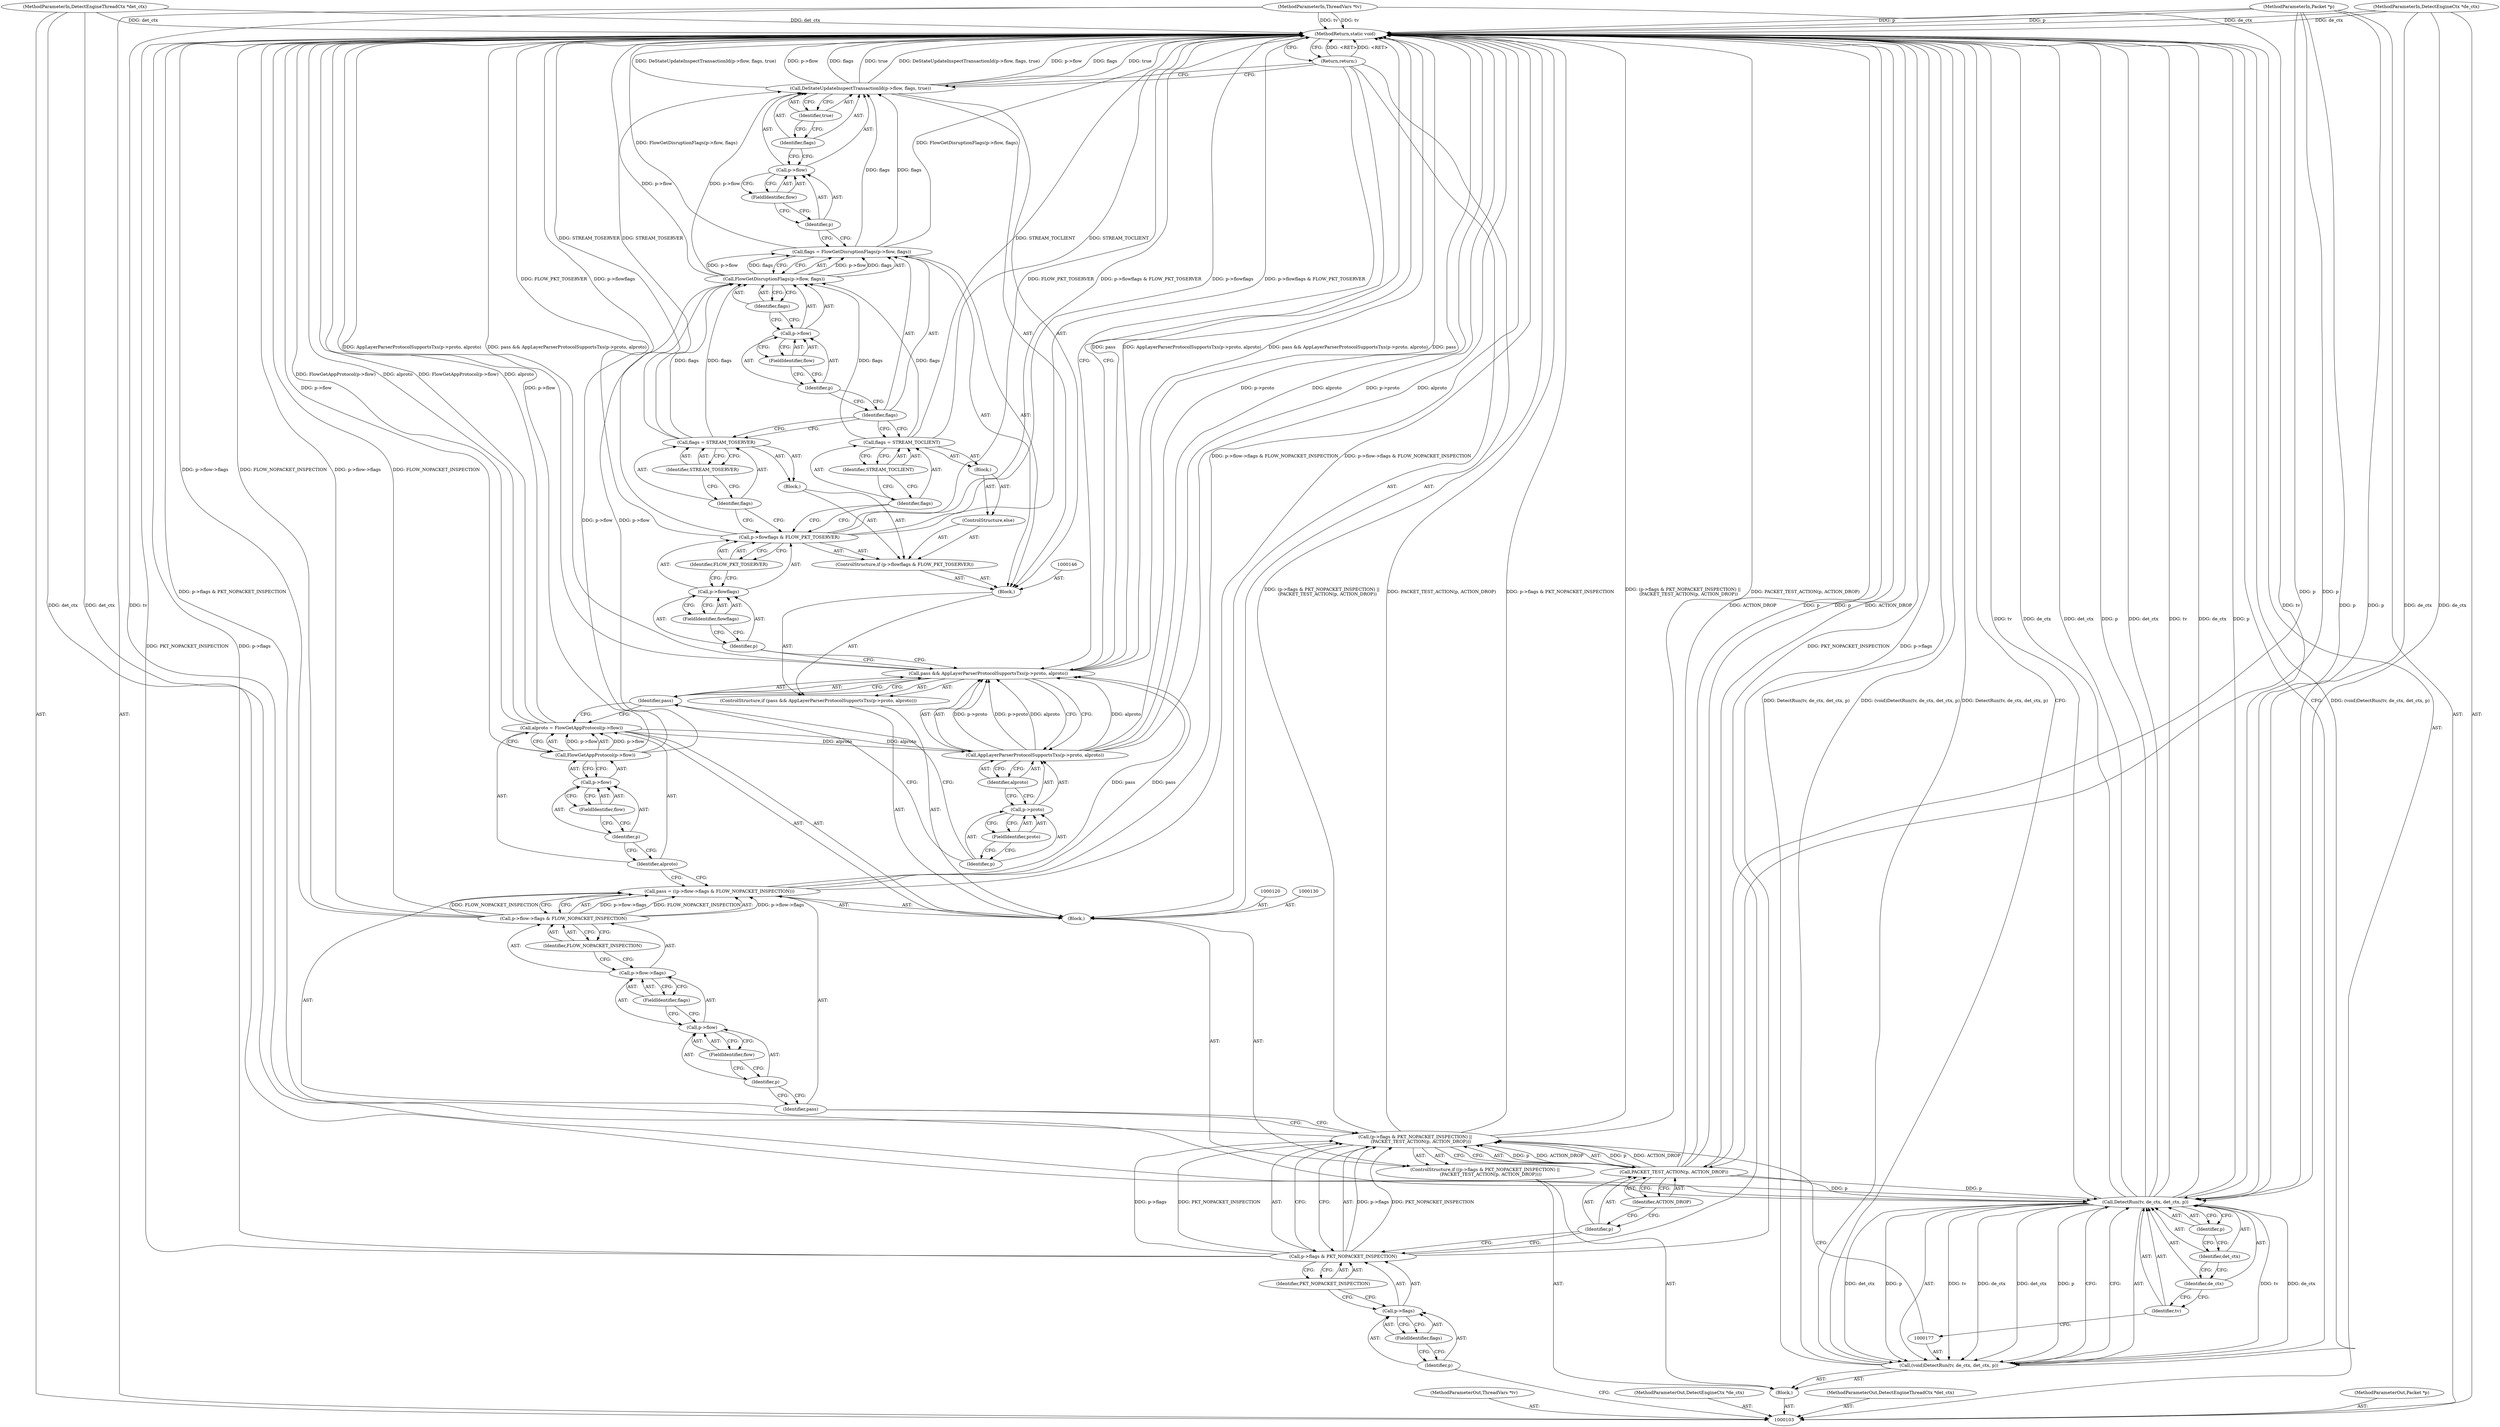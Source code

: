 digraph "1_suricata_e1ef57c848bbe4e567d5d4b66d346a742e3f77a1" {
"1000183" [label="(MethodReturn,static void)"];
"1000104" [label="(MethodParameterIn,ThreadVars *tv)"];
"1000257" [label="(MethodParameterOut,ThreadVars *tv)"];
"1000121" [label="(Call,pass = ((p->flow->flags & FLOW_NOPACKET_INSPECTION)))"];
"1000122" [label="(Identifier,pass)"];
"1000123" [label="(Call,p->flow->flags & FLOW_NOPACKET_INSPECTION)"];
"1000124" [label="(Call,p->flow->flags)"];
"1000125" [label="(Call,p->flow)"];
"1000126" [label="(Identifier,p)"];
"1000127" [label="(FieldIdentifier,flow)"];
"1000128" [label="(FieldIdentifier,flags)"];
"1000129" [label="(Identifier,FLOW_NOPACKET_INSPECTION)"];
"1000131" [label="(Call,alproto = FlowGetAppProtocol(p->flow))"];
"1000132" [label="(Identifier,alproto)"];
"1000133" [label="(Call,FlowGetAppProtocol(p->flow))"];
"1000134" [label="(Call,p->flow)"];
"1000135" [label="(Identifier,p)"];
"1000136" [label="(FieldIdentifier,flow)"];
"1000119" [label="(Block,)"];
"1000138" [label="(Call,pass && AppLayerParserProtocolSupportsTxs(p->proto, alproto))"];
"1000139" [label="(Identifier,pass)"];
"1000140" [label="(Call,AppLayerParserProtocolSupportsTxs(p->proto, alproto))"];
"1000141" [label="(Call,p->proto)"];
"1000142" [label="(Identifier,p)"];
"1000143" [label="(FieldIdentifier,proto)"];
"1000144" [label="(Identifier,alproto)"];
"1000137" [label="(ControlStructure,if (pass && AppLayerParserProtocolSupportsTxs(p->proto, alproto)))"];
"1000145" [label="(Block,)"];
"1000147" [label="(ControlStructure,if (p->flowflags & FLOW_PKT_TOSERVER))"];
"1000148" [label="(Call,p->flowflags & FLOW_PKT_TOSERVER)"];
"1000149" [label="(Call,p->flowflags)"];
"1000150" [label="(Identifier,p)"];
"1000151" [label="(FieldIdentifier,flowflags)"];
"1000152" [label="(Identifier,FLOW_PKT_TOSERVER)"];
"1000153" [label="(Block,)"];
"1000154" [label="(Call,flags = STREAM_TOSERVER)"];
"1000155" [label="(Identifier,flags)"];
"1000156" [label="(Identifier,STREAM_TOSERVER)"];
"1000157" [label="(ControlStructure,else)"];
"1000158" [label="(Block,)"];
"1000159" [label="(Call,flags = STREAM_TOCLIENT)"];
"1000160" [label="(Identifier,flags)"];
"1000161" [label="(Identifier,STREAM_TOCLIENT)"];
"1000105" [label="(MethodParameterIn,DetectEngineCtx *de_ctx)"];
"1000258" [label="(MethodParameterOut,DetectEngineCtx *de_ctx)"];
"1000106" [label="(MethodParameterIn,DetectEngineThreadCtx *det_ctx)"];
"1000259" [label="(MethodParameterOut,DetectEngineThreadCtx *det_ctx)"];
"1000162" [label="(Call,flags = FlowGetDisruptionFlags(p->flow, flags))"];
"1000163" [label="(Identifier,flags)"];
"1000164" [label="(Call,FlowGetDisruptionFlags(p->flow, flags))"];
"1000165" [label="(Call,p->flow)"];
"1000166" [label="(Identifier,p)"];
"1000167" [label="(FieldIdentifier,flow)"];
"1000168" [label="(Identifier,flags)"];
"1000169" [label="(Call,DeStateUpdateInspectTransactionId(p->flow, flags, true))"];
"1000170" [label="(Call,p->flow)"];
"1000171" [label="(Identifier,p)"];
"1000172" [label="(FieldIdentifier,flow)"];
"1000173" [label="(Identifier,flags)"];
"1000174" [label="(Identifier,true)"];
"1000175" [label="(Return,return;)"];
"1000178" [label="(Call,DetectRun(tv, de_ctx, det_ctx, p))"];
"1000179" [label="(Identifier,tv)"];
"1000180" [label="(Identifier,de_ctx)"];
"1000181" [label="(Identifier,det_ctx)"];
"1000176" [label="(Call,(void)DetectRun(tv, de_ctx, det_ctx, p))"];
"1000182" [label="(Identifier,p)"];
"1000107" [label="(MethodParameterIn,Packet *p)"];
"1000260" [label="(MethodParameterOut,Packet *p)"];
"1000108" [label="(Block,)"];
"1000114" [label="(FieldIdentifier,flags)"];
"1000115" [label="(Identifier,PKT_NOPACKET_INSPECTION)"];
"1000109" [label="(ControlStructure,if ((p->flags & PKT_NOPACKET_INSPECTION) ||\n        (PACKET_TEST_ACTION(p, ACTION_DROP))))"];
"1000110" [label="(Call,(p->flags & PKT_NOPACKET_INSPECTION) ||\n        (PACKET_TEST_ACTION(p, ACTION_DROP)))"];
"1000111" [label="(Call,p->flags & PKT_NOPACKET_INSPECTION)"];
"1000112" [label="(Call,p->flags)"];
"1000113" [label="(Identifier,p)"];
"1000117" [label="(Identifier,p)"];
"1000118" [label="(Identifier,ACTION_DROP)"];
"1000116" [label="(Call,PACKET_TEST_ACTION(p, ACTION_DROP))"];
"1000183" -> "1000103"  [label="AST: "];
"1000183" -> "1000175"  [label="CFG: "];
"1000183" -> "1000176"  [label="CFG: "];
"1000162" -> "1000183"  [label="DDG: FlowGetDisruptionFlags(p->flow, flags)"];
"1000107" -> "1000183"  [label="DDG: p"];
"1000169" -> "1000183"  [label="DDG: DeStateUpdateInspectTransactionId(p->flow, flags, true)"];
"1000169" -> "1000183"  [label="DDG: p->flow"];
"1000169" -> "1000183"  [label="DDG: flags"];
"1000169" -> "1000183"  [label="DDG: true"];
"1000105" -> "1000183"  [label="DDG: de_ctx"];
"1000178" -> "1000183"  [label="DDG: det_ctx"];
"1000178" -> "1000183"  [label="DDG: p"];
"1000178" -> "1000183"  [label="DDG: tv"];
"1000178" -> "1000183"  [label="DDG: de_ctx"];
"1000116" -> "1000183"  [label="DDG: ACTION_DROP"];
"1000116" -> "1000183"  [label="DDG: p"];
"1000176" -> "1000183"  [label="DDG: DetectRun(tv, de_ctx, det_ctx, p)"];
"1000176" -> "1000183"  [label="DDG: (void)DetectRun(tv, de_ctx, det_ctx, p)"];
"1000104" -> "1000183"  [label="DDG: tv"];
"1000121" -> "1000183"  [label="DDG: p->flow->flags & FLOW_NOPACKET_INSPECTION"];
"1000131" -> "1000183"  [label="DDG: alproto"];
"1000131" -> "1000183"  [label="DDG: FlowGetAppProtocol(p->flow)"];
"1000140" -> "1000183"  [label="DDG: p->proto"];
"1000140" -> "1000183"  [label="DDG: alproto"];
"1000138" -> "1000183"  [label="DDG: pass"];
"1000138" -> "1000183"  [label="DDG: AppLayerParserProtocolSupportsTxs(p->proto, alproto)"];
"1000138" -> "1000183"  [label="DDG: pass && AppLayerParserProtocolSupportsTxs(p->proto, alproto)"];
"1000148" -> "1000183"  [label="DDG: FLOW_PKT_TOSERVER"];
"1000148" -> "1000183"  [label="DDG: p->flowflags"];
"1000148" -> "1000183"  [label="DDG: p->flowflags & FLOW_PKT_TOSERVER"];
"1000123" -> "1000183"  [label="DDG: FLOW_NOPACKET_INSPECTION"];
"1000123" -> "1000183"  [label="DDG: p->flow->flags"];
"1000133" -> "1000183"  [label="DDG: p->flow"];
"1000111" -> "1000183"  [label="DDG: PKT_NOPACKET_INSPECTION"];
"1000111" -> "1000183"  [label="DDG: p->flags"];
"1000110" -> "1000183"  [label="DDG: (p->flags & PKT_NOPACKET_INSPECTION) ||\n        (PACKET_TEST_ACTION(p, ACTION_DROP))"];
"1000110" -> "1000183"  [label="DDG: PACKET_TEST_ACTION(p, ACTION_DROP)"];
"1000110" -> "1000183"  [label="DDG: p->flags & PKT_NOPACKET_INSPECTION"];
"1000154" -> "1000183"  [label="DDG: STREAM_TOSERVER"];
"1000159" -> "1000183"  [label="DDG: STREAM_TOCLIENT"];
"1000106" -> "1000183"  [label="DDG: det_ctx"];
"1000175" -> "1000183"  [label="DDG: <RET>"];
"1000104" -> "1000103"  [label="AST: "];
"1000104" -> "1000183"  [label="DDG: tv"];
"1000104" -> "1000178"  [label="DDG: tv"];
"1000257" -> "1000103"  [label="AST: "];
"1000121" -> "1000119"  [label="AST: "];
"1000121" -> "1000123"  [label="CFG: "];
"1000122" -> "1000121"  [label="AST: "];
"1000123" -> "1000121"  [label="AST: "];
"1000132" -> "1000121"  [label="CFG: "];
"1000121" -> "1000183"  [label="DDG: p->flow->flags & FLOW_NOPACKET_INSPECTION"];
"1000123" -> "1000121"  [label="DDG: p->flow->flags"];
"1000123" -> "1000121"  [label="DDG: FLOW_NOPACKET_INSPECTION"];
"1000121" -> "1000138"  [label="DDG: pass"];
"1000122" -> "1000121"  [label="AST: "];
"1000122" -> "1000110"  [label="CFG: "];
"1000126" -> "1000122"  [label="CFG: "];
"1000123" -> "1000121"  [label="AST: "];
"1000123" -> "1000129"  [label="CFG: "];
"1000124" -> "1000123"  [label="AST: "];
"1000129" -> "1000123"  [label="AST: "];
"1000121" -> "1000123"  [label="CFG: "];
"1000123" -> "1000183"  [label="DDG: FLOW_NOPACKET_INSPECTION"];
"1000123" -> "1000183"  [label="DDG: p->flow->flags"];
"1000123" -> "1000121"  [label="DDG: p->flow->flags"];
"1000123" -> "1000121"  [label="DDG: FLOW_NOPACKET_INSPECTION"];
"1000124" -> "1000123"  [label="AST: "];
"1000124" -> "1000128"  [label="CFG: "];
"1000125" -> "1000124"  [label="AST: "];
"1000128" -> "1000124"  [label="AST: "];
"1000129" -> "1000124"  [label="CFG: "];
"1000125" -> "1000124"  [label="AST: "];
"1000125" -> "1000127"  [label="CFG: "];
"1000126" -> "1000125"  [label="AST: "];
"1000127" -> "1000125"  [label="AST: "];
"1000128" -> "1000125"  [label="CFG: "];
"1000126" -> "1000125"  [label="AST: "];
"1000126" -> "1000122"  [label="CFG: "];
"1000127" -> "1000126"  [label="CFG: "];
"1000127" -> "1000125"  [label="AST: "];
"1000127" -> "1000126"  [label="CFG: "];
"1000125" -> "1000127"  [label="CFG: "];
"1000128" -> "1000124"  [label="AST: "];
"1000128" -> "1000125"  [label="CFG: "];
"1000124" -> "1000128"  [label="CFG: "];
"1000129" -> "1000123"  [label="AST: "];
"1000129" -> "1000124"  [label="CFG: "];
"1000123" -> "1000129"  [label="CFG: "];
"1000131" -> "1000119"  [label="AST: "];
"1000131" -> "1000133"  [label="CFG: "];
"1000132" -> "1000131"  [label="AST: "];
"1000133" -> "1000131"  [label="AST: "];
"1000139" -> "1000131"  [label="CFG: "];
"1000131" -> "1000183"  [label="DDG: alproto"];
"1000131" -> "1000183"  [label="DDG: FlowGetAppProtocol(p->flow)"];
"1000133" -> "1000131"  [label="DDG: p->flow"];
"1000131" -> "1000140"  [label="DDG: alproto"];
"1000132" -> "1000131"  [label="AST: "];
"1000132" -> "1000121"  [label="CFG: "];
"1000135" -> "1000132"  [label="CFG: "];
"1000133" -> "1000131"  [label="AST: "];
"1000133" -> "1000134"  [label="CFG: "];
"1000134" -> "1000133"  [label="AST: "];
"1000131" -> "1000133"  [label="CFG: "];
"1000133" -> "1000183"  [label="DDG: p->flow"];
"1000133" -> "1000131"  [label="DDG: p->flow"];
"1000133" -> "1000164"  [label="DDG: p->flow"];
"1000134" -> "1000133"  [label="AST: "];
"1000134" -> "1000136"  [label="CFG: "];
"1000135" -> "1000134"  [label="AST: "];
"1000136" -> "1000134"  [label="AST: "];
"1000133" -> "1000134"  [label="CFG: "];
"1000135" -> "1000134"  [label="AST: "];
"1000135" -> "1000132"  [label="CFG: "];
"1000136" -> "1000135"  [label="CFG: "];
"1000136" -> "1000134"  [label="AST: "];
"1000136" -> "1000135"  [label="CFG: "];
"1000134" -> "1000136"  [label="CFG: "];
"1000119" -> "1000109"  [label="AST: "];
"1000120" -> "1000119"  [label="AST: "];
"1000121" -> "1000119"  [label="AST: "];
"1000130" -> "1000119"  [label="AST: "];
"1000131" -> "1000119"  [label="AST: "];
"1000137" -> "1000119"  [label="AST: "];
"1000175" -> "1000119"  [label="AST: "];
"1000138" -> "1000137"  [label="AST: "];
"1000138" -> "1000139"  [label="CFG: "];
"1000138" -> "1000140"  [label="CFG: "];
"1000139" -> "1000138"  [label="AST: "];
"1000140" -> "1000138"  [label="AST: "];
"1000150" -> "1000138"  [label="CFG: "];
"1000175" -> "1000138"  [label="CFG: "];
"1000138" -> "1000183"  [label="DDG: pass"];
"1000138" -> "1000183"  [label="DDG: AppLayerParserProtocolSupportsTxs(p->proto, alproto)"];
"1000138" -> "1000183"  [label="DDG: pass && AppLayerParserProtocolSupportsTxs(p->proto, alproto)"];
"1000121" -> "1000138"  [label="DDG: pass"];
"1000140" -> "1000138"  [label="DDG: p->proto"];
"1000140" -> "1000138"  [label="DDG: alproto"];
"1000139" -> "1000138"  [label="AST: "];
"1000139" -> "1000131"  [label="CFG: "];
"1000142" -> "1000139"  [label="CFG: "];
"1000138" -> "1000139"  [label="CFG: "];
"1000140" -> "1000138"  [label="AST: "];
"1000140" -> "1000144"  [label="CFG: "];
"1000141" -> "1000140"  [label="AST: "];
"1000144" -> "1000140"  [label="AST: "];
"1000138" -> "1000140"  [label="CFG: "];
"1000140" -> "1000183"  [label="DDG: p->proto"];
"1000140" -> "1000183"  [label="DDG: alproto"];
"1000140" -> "1000138"  [label="DDG: p->proto"];
"1000140" -> "1000138"  [label="DDG: alproto"];
"1000131" -> "1000140"  [label="DDG: alproto"];
"1000141" -> "1000140"  [label="AST: "];
"1000141" -> "1000143"  [label="CFG: "];
"1000142" -> "1000141"  [label="AST: "];
"1000143" -> "1000141"  [label="AST: "];
"1000144" -> "1000141"  [label="CFG: "];
"1000142" -> "1000141"  [label="AST: "];
"1000142" -> "1000139"  [label="CFG: "];
"1000143" -> "1000142"  [label="CFG: "];
"1000143" -> "1000141"  [label="AST: "];
"1000143" -> "1000142"  [label="CFG: "];
"1000141" -> "1000143"  [label="CFG: "];
"1000144" -> "1000140"  [label="AST: "];
"1000144" -> "1000141"  [label="CFG: "];
"1000140" -> "1000144"  [label="CFG: "];
"1000137" -> "1000119"  [label="AST: "];
"1000138" -> "1000137"  [label="AST: "];
"1000145" -> "1000137"  [label="AST: "];
"1000145" -> "1000137"  [label="AST: "];
"1000146" -> "1000145"  [label="AST: "];
"1000147" -> "1000145"  [label="AST: "];
"1000162" -> "1000145"  [label="AST: "];
"1000169" -> "1000145"  [label="AST: "];
"1000147" -> "1000145"  [label="AST: "];
"1000148" -> "1000147"  [label="AST: "];
"1000153" -> "1000147"  [label="AST: "];
"1000157" -> "1000147"  [label="AST: "];
"1000148" -> "1000147"  [label="AST: "];
"1000148" -> "1000152"  [label="CFG: "];
"1000149" -> "1000148"  [label="AST: "];
"1000152" -> "1000148"  [label="AST: "];
"1000155" -> "1000148"  [label="CFG: "];
"1000160" -> "1000148"  [label="CFG: "];
"1000148" -> "1000183"  [label="DDG: FLOW_PKT_TOSERVER"];
"1000148" -> "1000183"  [label="DDG: p->flowflags"];
"1000148" -> "1000183"  [label="DDG: p->flowflags & FLOW_PKT_TOSERVER"];
"1000149" -> "1000148"  [label="AST: "];
"1000149" -> "1000151"  [label="CFG: "];
"1000150" -> "1000149"  [label="AST: "];
"1000151" -> "1000149"  [label="AST: "];
"1000152" -> "1000149"  [label="CFG: "];
"1000150" -> "1000149"  [label="AST: "];
"1000150" -> "1000138"  [label="CFG: "];
"1000151" -> "1000150"  [label="CFG: "];
"1000151" -> "1000149"  [label="AST: "];
"1000151" -> "1000150"  [label="CFG: "];
"1000149" -> "1000151"  [label="CFG: "];
"1000152" -> "1000148"  [label="AST: "];
"1000152" -> "1000149"  [label="CFG: "];
"1000148" -> "1000152"  [label="CFG: "];
"1000153" -> "1000147"  [label="AST: "];
"1000154" -> "1000153"  [label="AST: "];
"1000154" -> "1000153"  [label="AST: "];
"1000154" -> "1000156"  [label="CFG: "];
"1000155" -> "1000154"  [label="AST: "];
"1000156" -> "1000154"  [label="AST: "];
"1000163" -> "1000154"  [label="CFG: "];
"1000154" -> "1000183"  [label="DDG: STREAM_TOSERVER"];
"1000154" -> "1000164"  [label="DDG: flags"];
"1000155" -> "1000154"  [label="AST: "];
"1000155" -> "1000148"  [label="CFG: "];
"1000156" -> "1000155"  [label="CFG: "];
"1000156" -> "1000154"  [label="AST: "];
"1000156" -> "1000155"  [label="CFG: "];
"1000154" -> "1000156"  [label="CFG: "];
"1000157" -> "1000147"  [label="AST: "];
"1000158" -> "1000157"  [label="AST: "];
"1000158" -> "1000157"  [label="AST: "];
"1000159" -> "1000158"  [label="AST: "];
"1000159" -> "1000158"  [label="AST: "];
"1000159" -> "1000161"  [label="CFG: "];
"1000160" -> "1000159"  [label="AST: "];
"1000161" -> "1000159"  [label="AST: "];
"1000163" -> "1000159"  [label="CFG: "];
"1000159" -> "1000183"  [label="DDG: STREAM_TOCLIENT"];
"1000159" -> "1000164"  [label="DDG: flags"];
"1000160" -> "1000159"  [label="AST: "];
"1000160" -> "1000148"  [label="CFG: "];
"1000161" -> "1000160"  [label="CFG: "];
"1000161" -> "1000159"  [label="AST: "];
"1000161" -> "1000160"  [label="CFG: "];
"1000159" -> "1000161"  [label="CFG: "];
"1000105" -> "1000103"  [label="AST: "];
"1000105" -> "1000183"  [label="DDG: de_ctx"];
"1000105" -> "1000178"  [label="DDG: de_ctx"];
"1000258" -> "1000103"  [label="AST: "];
"1000106" -> "1000103"  [label="AST: "];
"1000106" -> "1000183"  [label="DDG: det_ctx"];
"1000106" -> "1000178"  [label="DDG: det_ctx"];
"1000259" -> "1000103"  [label="AST: "];
"1000162" -> "1000145"  [label="AST: "];
"1000162" -> "1000164"  [label="CFG: "];
"1000163" -> "1000162"  [label="AST: "];
"1000164" -> "1000162"  [label="AST: "];
"1000171" -> "1000162"  [label="CFG: "];
"1000162" -> "1000183"  [label="DDG: FlowGetDisruptionFlags(p->flow, flags)"];
"1000164" -> "1000162"  [label="DDG: p->flow"];
"1000164" -> "1000162"  [label="DDG: flags"];
"1000162" -> "1000169"  [label="DDG: flags"];
"1000163" -> "1000162"  [label="AST: "];
"1000163" -> "1000154"  [label="CFG: "];
"1000163" -> "1000159"  [label="CFG: "];
"1000166" -> "1000163"  [label="CFG: "];
"1000164" -> "1000162"  [label="AST: "];
"1000164" -> "1000168"  [label="CFG: "];
"1000165" -> "1000164"  [label="AST: "];
"1000168" -> "1000164"  [label="AST: "];
"1000162" -> "1000164"  [label="CFG: "];
"1000164" -> "1000162"  [label="DDG: p->flow"];
"1000164" -> "1000162"  [label="DDG: flags"];
"1000133" -> "1000164"  [label="DDG: p->flow"];
"1000159" -> "1000164"  [label="DDG: flags"];
"1000154" -> "1000164"  [label="DDG: flags"];
"1000164" -> "1000169"  [label="DDG: p->flow"];
"1000165" -> "1000164"  [label="AST: "];
"1000165" -> "1000167"  [label="CFG: "];
"1000166" -> "1000165"  [label="AST: "];
"1000167" -> "1000165"  [label="AST: "];
"1000168" -> "1000165"  [label="CFG: "];
"1000166" -> "1000165"  [label="AST: "];
"1000166" -> "1000163"  [label="CFG: "];
"1000167" -> "1000166"  [label="CFG: "];
"1000167" -> "1000165"  [label="AST: "];
"1000167" -> "1000166"  [label="CFG: "];
"1000165" -> "1000167"  [label="CFG: "];
"1000168" -> "1000164"  [label="AST: "];
"1000168" -> "1000165"  [label="CFG: "];
"1000164" -> "1000168"  [label="CFG: "];
"1000169" -> "1000145"  [label="AST: "];
"1000169" -> "1000174"  [label="CFG: "];
"1000170" -> "1000169"  [label="AST: "];
"1000173" -> "1000169"  [label="AST: "];
"1000174" -> "1000169"  [label="AST: "];
"1000175" -> "1000169"  [label="CFG: "];
"1000169" -> "1000183"  [label="DDG: DeStateUpdateInspectTransactionId(p->flow, flags, true)"];
"1000169" -> "1000183"  [label="DDG: p->flow"];
"1000169" -> "1000183"  [label="DDG: flags"];
"1000169" -> "1000183"  [label="DDG: true"];
"1000164" -> "1000169"  [label="DDG: p->flow"];
"1000162" -> "1000169"  [label="DDG: flags"];
"1000170" -> "1000169"  [label="AST: "];
"1000170" -> "1000172"  [label="CFG: "];
"1000171" -> "1000170"  [label="AST: "];
"1000172" -> "1000170"  [label="AST: "];
"1000173" -> "1000170"  [label="CFG: "];
"1000171" -> "1000170"  [label="AST: "];
"1000171" -> "1000162"  [label="CFG: "];
"1000172" -> "1000171"  [label="CFG: "];
"1000172" -> "1000170"  [label="AST: "];
"1000172" -> "1000171"  [label="CFG: "];
"1000170" -> "1000172"  [label="CFG: "];
"1000173" -> "1000169"  [label="AST: "];
"1000173" -> "1000170"  [label="CFG: "];
"1000174" -> "1000173"  [label="CFG: "];
"1000174" -> "1000169"  [label="AST: "];
"1000174" -> "1000173"  [label="CFG: "];
"1000169" -> "1000174"  [label="CFG: "];
"1000175" -> "1000119"  [label="AST: "];
"1000175" -> "1000169"  [label="CFG: "];
"1000175" -> "1000138"  [label="CFG: "];
"1000183" -> "1000175"  [label="CFG: "];
"1000175" -> "1000183"  [label="DDG: <RET>"];
"1000178" -> "1000176"  [label="AST: "];
"1000178" -> "1000182"  [label="CFG: "];
"1000179" -> "1000178"  [label="AST: "];
"1000180" -> "1000178"  [label="AST: "];
"1000181" -> "1000178"  [label="AST: "];
"1000182" -> "1000178"  [label="AST: "];
"1000176" -> "1000178"  [label="CFG: "];
"1000178" -> "1000183"  [label="DDG: det_ctx"];
"1000178" -> "1000183"  [label="DDG: p"];
"1000178" -> "1000183"  [label="DDG: tv"];
"1000178" -> "1000183"  [label="DDG: de_ctx"];
"1000178" -> "1000176"  [label="DDG: tv"];
"1000178" -> "1000176"  [label="DDG: de_ctx"];
"1000178" -> "1000176"  [label="DDG: det_ctx"];
"1000178" -> "1000176"  [label="DDG: p"];
"1000104" -> "1000178"  [label="DDG: tv"];
"1000105" -> "1000178"  [label="DDG: de_ctx"];
"1000106" -> "1000178"  [label="DDG: det_ctx"];
"1000116" -> "1000178"  [label="DDG: p"];
"1000107" -> "1000178"  [label="DDG: p"];
"1000179" -> "1000178"  [label="AST: "];
"1000179" -> "1000177"  [label="CFG: "];
"1000180" -> "1000179"  [label="CFG: "];
"1000180" -> "1000178"  [label="AST: "];
"1000180" -> "1000179"  [label="CFG: "];
"1000181" -> "1000180"  [label="CFG: "];
"1000181" -> "1000178"  [label="AST: "];
"1000181" -> "1000180"  [label="CFG: "];
"1000182" -> "1000181"  [label="CFG: "];
"1000176" -> "1000108"  [label="AST: "];
"1000176" -> "1000178"  [label="CFG: "];
"1000177" -> "1000176"  [label="AST: "];
"1000178" -> "1000176"  [label="AST: "];
"1000183" -> "1000176"  [label="CFG: "];
"1000176" -> "1000183"  [label="DDG: DetectRun(tv, de_ctx, det_ctx, p)"];
"1000176" -> "1000183"  [label="DDG: (void)DetectRun(tv, de_ctx, det_ctx, p)"];
"1000178" -> "1000176"  [label="DDG: tv"];
"1000178" -> "1000176"  [label="DDG: de_ctx"];
"1000178" -> "1000176"  [label="DDG: det_ctx"];
"1000178" -> "1000176"  [label="DDG: p"];
"1000182" -> "1000178"  [label="AST: "];
"1000182" -> "1000181"  [label="CFG: "];
"1000178" -> "1000182"  [label="CFG: "];
"1000107" -> "1000103"  [label="AST: "];
"1000107" -> "1000183"  [label="DDG: p"];
"1000107" -> "1000116"  [label="DDG: p"];
"1000107" -> "1000178"  [label="DDG: p"];
"1000260" -> "1000103"  [label="AST: "];
"1000108" -> "1000103"  [label="AST: "];
"1000109" -> "1000108"  [label="AST: "];
"1000176" -> "1000108"  [label="AST: "];
"1000114" -> "1000112"  [label="AST: "];
"1000114" -> "1000113"  [label="CFG: "];
"1000112" -> "1000114"  [label="CFG: "];
"1000115" -> "1000111"  [label="AST: "];
"1000115" -> "1000112"  [label="CFG: "];
"1000111" -> "1000115"  [label="CFG: "];
"1000109" -> "1000108"  [label="AST: "];
"1000110" -> "1000109"  [label="AST: "];
"1000119" -> "1000109"  [label="AST: "];
"1000110" -> "1000109"  [label="AST: "];
"1000110" -> "1000111"  [label="CFG: "];
"1000110" -> "1000116"  [label="CFG: "];
"1000111" -> "1000110"  [label="AST: "];
"1000116" -> "1000110"  [label="AST: "];
"1000122" -> "1000110"  [label="CFG: "];
"1000177" -> "1000110"  [label="CFG: "];
"1000110" -> "1000183"  [label="DDG: (p->flags & PKT_NOPACKET_INSPECTION) ||\n        (PACKET_TEST_ACTION(p, ACTION_DROP))"];
"1000110" -> "1000183"  [label="DDG: PACKET_TEST_ACTION(p, ACTION_DROP)"];
"1000110" -> "1000183"  [label="DDG: p->flags & PKT_NOPACKET_INSPECTION"];
"1000111" -> "1000110"  [label="DDG: p->flags"];
"1000111" -> "1000110"  [label="DDG: PKT_NOPACKET_INSPECTION"];
"1000116" -> "1000110"  [label="DDG: p"];
"1000116" -> "1000110"  [label="DDG: ACTION_DROP"];
"1000111" -> "1000110"  [label="AST: "];
"1000111" -> "1000115"  [label="CFG: "];
"1000112" -> "1000111"  [label="AST: "];
"1000115" -> "1000111"  [label="AST: "];
"1000117" -> "1000111"  [label="CFG: "];
"1000110" -> "1000111"  [label="CFG: "];
"1000111" -> "1000183"  [label="DDG: PKT_NOPACKET_INSPECTION"];
"1000111" -> "1000183"  [label="DDG: p->flags"];
"1000111" -> "1000110"  [label="DDG: p->flags"];
"1000111" -> "1000110"  [label="DDG: PKT_NOPACKET_INSPECTION"];
"1000112" -> "1000111"  [label="AST: "];
"1000112" -> "1000114"  [label="CFG: "];
"1000113" -> "1000112"  [label="AST: "];
"1000114" -> "1000112"  [label="AST: "];
"1000115" -> "1000112"  [label="CFG: "];
"1000113" -> "1000112"  [label="AST: "];
"1000113" -> "1000103"  [label="CFG: "];
"1000114" -> "1000113"  [label="CFG: "];
"1000117" -> "1000116"  [label="AST: "];
"1000117" -> "1000111"  [label="CFG: "];
"1000118" -> "1000117"  [label="CFG: "];
"1000118" -> "1000116"  [label="AST: "];
"1000118" -> "1000117"  [label="CFG: "];
"1000116" -> "1000118"  [label="CFG: "];
"1000116" -> "1000110"  [label="AST: "];
"1000116" -> "1000118"  [label="CFG: "];
"1000117" -> "1000116"  [label="AST: "];
"1000118" -> "1000116"  [label="AST: "];
"1000110" -> "1000116"  [label="CFG: "];
"1000116" -> "1000183"  [label="DDG: ACTION_DROP"];
"1000116" -> "1000183"  [label="DDG: p"];
"1000116" -> "1000110"  [label="DDG: p"];
"1000116" -> "1000110"  [label="DDG: ACTION_DROP"];
"1000107" -> "1000116"  [label="DDG: p"];
"1000116" -> "1000178"  [label="DDG: p"];
}
